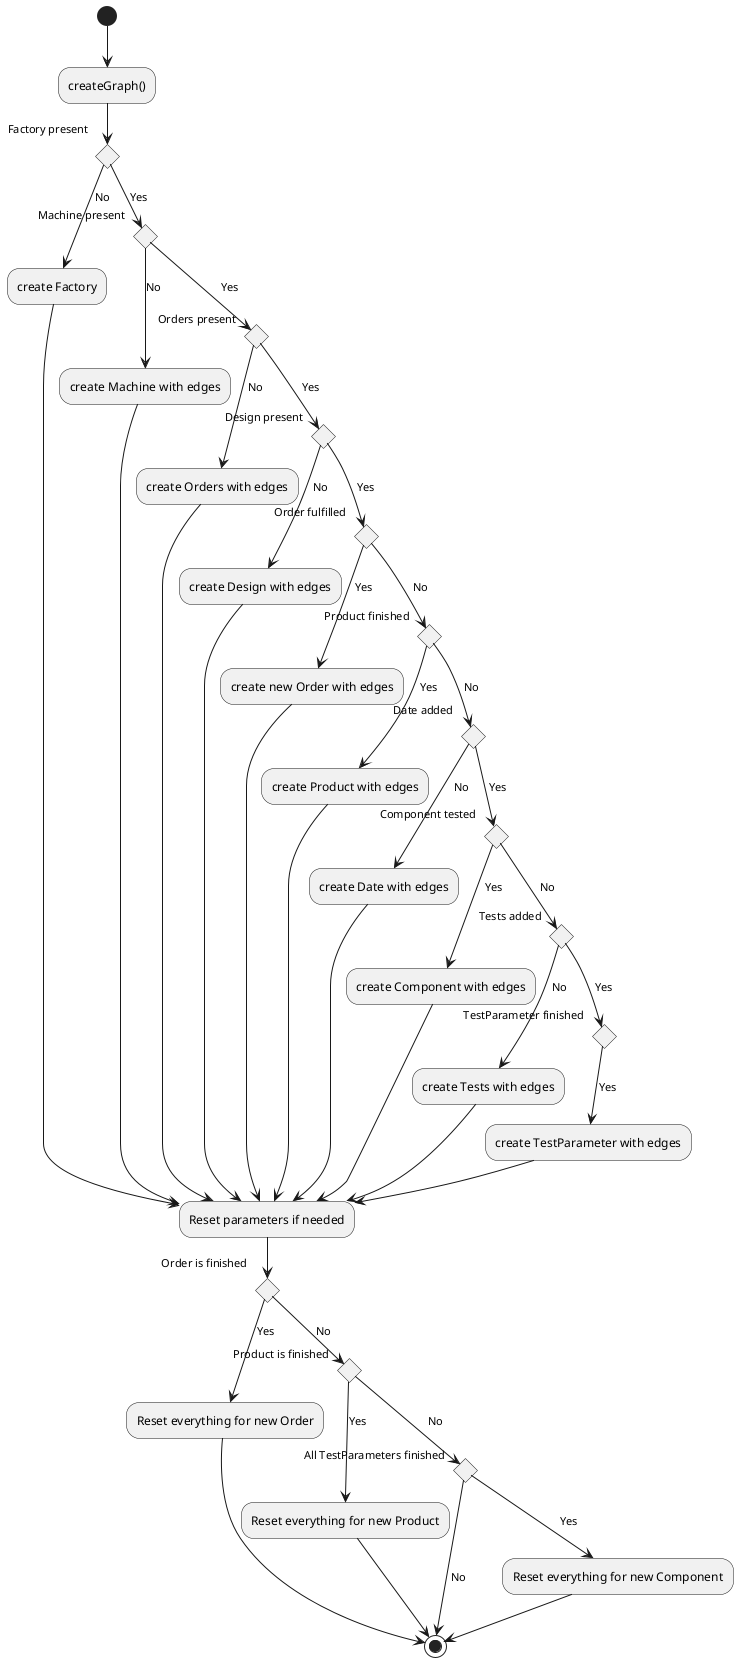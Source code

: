@startuml
(*)  --> "createGraph()"
if "Factory present" then
    --> [No] "create Factory"
    --> "Reset parameters if needed"
else
    --> [Yes] if "Machine present" then
        --> [No] "create Machine with edges"
        --> "Reset parameters if needed"
    else
        --> [Yes] if "Orders present" then
            --> [No] "create Orders with edges"
            --> "Reset parameters if needed"
        else
            --> [Yes] if "Design present" then
                --> [No] "create Design with edges"
                --> "Reset parameters if needed"
            else
                --> [Yes] if "Order fulfilled" then
                    --> [Yes] "create new Order with edges"
                    --> "Reset parameters if needed"
                else
                    --> [No] if "Product finished" then
                        --> [Yes] "create Product with edges"
                        --> "Reset parameters if needed"
                    else
                        --> [No] if "Date added" then
                            --> [No] "create Date with edges"
                            --> "Reset parameters if needed"
                        else
                            --> [Yes] if "Component tested" then
                                --> [Yes] "create Component with edges"
                                --> "Reset parameters if needed"
                            else
                                --> [No] if "Tests added" then
                                    --> [No] "create Tests with edges"
                                    --> "Reset parameters if needed"
                                else
                                    --> [Yes] if "TestParameter finished" then
                                        --> [Yes] "create TestParameter with edges"

--> "Reset parameters if needed"

if "Order is finished" then
    --> [Yes] "Reset everything for new Order"
    --> (*)
else
    --> [No] if "Product is finished" then
        --> [Yes] "Reset everything for new Product"
        --> (*)
    else
        --> [No] if "All TestParameters finished" then
            --> [Yes] "Reset everything for new Component"
            --> (*)
            else
                --> [No] (*)
@enduml